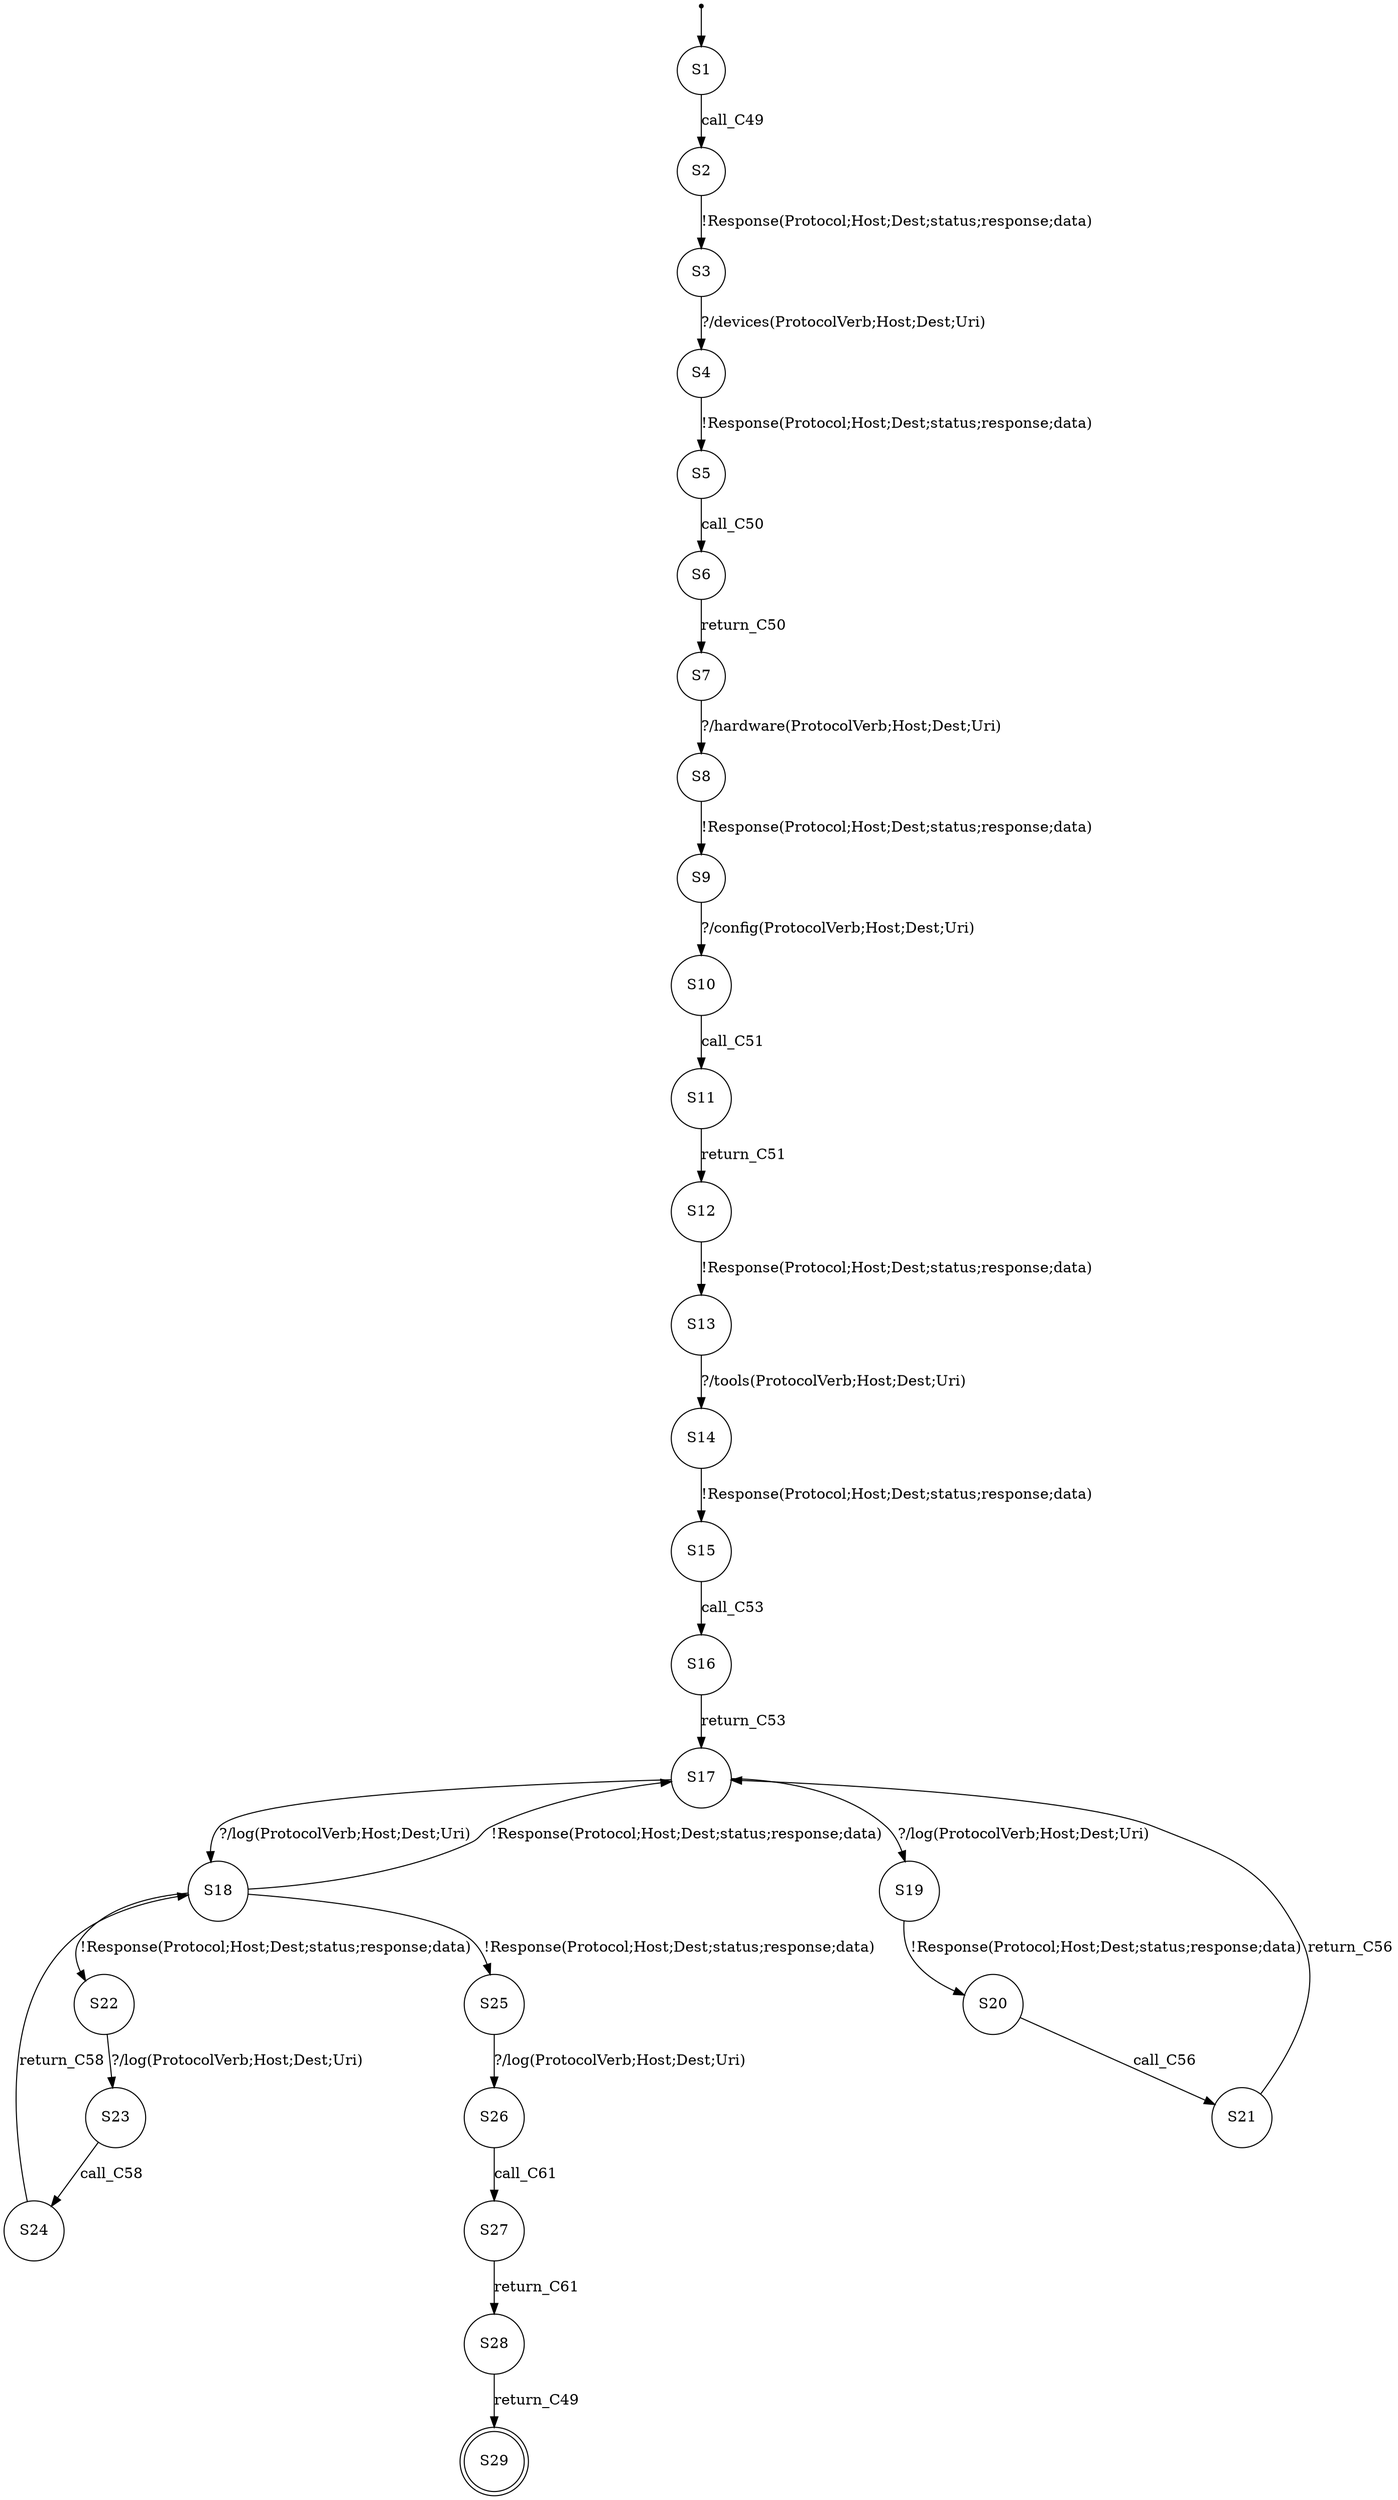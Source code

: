 digraph LTS {
S00[shape=point]
S1[label=S1,shape=circle];
S2[label=S2,shape=circle];
S3[label=S3,shape=circle];
S4[label=S4,shape=circle];
S5[label=S5,shape=circle];
S6[label=S6,shape=circle];
S7[label=S7,shape=circle];
S8[label=S8,shape=circle];
S9[label=S9,shape=circle];
S10[label=S10,shape=circle];
S11[label=S11,shape=circle];
S12[label=S12,shape=circle];
S13[label=S13,shape=circle];
S14[label=S14,shape=circle];
S15[label=S15,shape=circle];
S16[label=S16,shape=circle];
S17[label=S17,shape=circle];
S18[label=S18,shape=circle];
S19[label=S19,shape=circle];
S20[label=S20,shape=circle];
S21[label=S21,shape=circle];
S22[label=S22,shape=circle];
S23[label=S23,shape=circle];
S24[label=S24,shape=circle];
S25[label=S25,shape=circle];
S26[label=S26,shape=circle];
S27[label=S27,shape=circle];
S28[label=S28,shape=circle];
S29[label=S29,shape=doublecircle];
S00 -> S1
S1 -> S2[label ="call_C49"];
S2 -> S3[label ="!Response(Protocol;Host;Dest;status;response;data)"];
S3 -> S4[label ="?/devices(ProtocolVerb;Host;Dest;Uri)"];
S4 -> S5[label ="!Response(Protocol;Host;Dest;status;response;data)"];
S5 -> S6[label ="call_C50"];
S6 -> S7[label ="return_C50"];
S7 -> S8[label ="?/hardware(ProtocolVerb;Host;Dest;Uri)"];
S8 -> S9[label ="!Response(Protocol;Host;Dest;status;response;data)"];
S9 -> S10[label ="?/config(ProtocolVerb;Host;Dest;Uri)"];
S10 -> S11[label ="call_C51"];
S11 -> S12[label ="return_C51"];
S12 -> S13[label ="!Response(Protocol;Host;Dest;status;response;data)"];
S13 -> S14[label ="?/tools(ProtocolVerb;Host;Dest;Uri)"];
S14 -> S15[label ="!Response(Protocol;Host;Dest;status;response;data)"];
S15 -> S16[label ="call_C53"];
S16 -> S17[label ="return_C53"];
S17 -> S18[label ="?/log(ProtocolVerb;Host;Dest;Uri)"];
S17 -> S19[label ="?/log(ProtocolVerb;Host;Dest;Uri)"];
S18 -> S17[label ="!Response(Protocol;Host;Dest;status;response;data)"];
S18 -> S22[label ="!Response(Protocol;Host;Dest;status;response;data)"];
S18 -> S25[label ="!Response(Protocol;Host;Dest;status;response;data)"];
S19 -> S20[label ="!Response(Protocol;Host;Dest;status;response;data)"];
S20 -> S21[label ="call_C56"];
S21 -> S17[label ="return_C56"];
S22 -> S23[label ="?/log(ProtocolVerb;Host;Dest;Uri)"];
S23 -> S24[label ="call_C58"];
S24 -> S18[label ="return_C58"];
S25 -> S26[label ="?/log(ProtocolVerb;Host;Dest;Uri)"];
S26 -> S27[label ="call_C61"];
S27 -> S28[label ="return_C61"];
S28 -> S29[label ="return_C49"];
}
